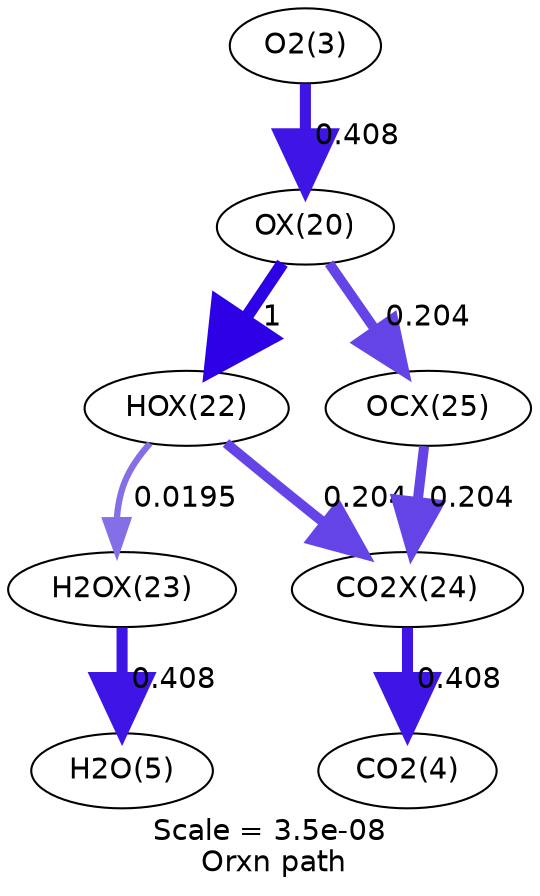digraph reaction_paths {
center=1;
s4 -> s22[fontname="Helvetica", style="setlinewidth(5.32)", arrowsize=2.66, color="0.7, 0.908, 0.9"
, label=" 0.408"];
s22 -> s24[fontname="Helvetica", style="setlinewidth(6)", arrowsize=3, color="0.7, 1.5, 0.9"
, label=" 1"];
s22 -> s27[fontname="Helvetica", style="setlinewidth(4.8)", arrowsize=2.4, color="0.7, 0.704, 0.9"
, label=" 0.204"];
s24 -> s25[fontname="Helvetica", style="setlinewidth(3.03)", arrowsize=1.51, color="0.7, 0.52, 0.9"
, label=" 0.0195"];
s24 -> s26[fontname="Helvetica", style="setlinewidth(4.8)", arrowsize=2.4, color="0.7, 0.704, 0.9"
, label=" 0.204"];
s25 -> s6[fontname="Helvetica", style="setlinewidth(5.32)", arrowsize=2.66, color="0.7, 0.908, 0.9"
, label=" 0.408"];
s26 -> s5[fontname="Helvetica", style="setlinewidth(5.32)", arrowsize=2.66, color="0.7, 0.908, 0.9"
, label=" 0.408"];
s27 -> s26[fontname="Helvetica", style="setlinewidth(4.8)", arrowsize=2.4, color="0.7, 0.704, 0.9"
, label=" 0.204"];
s4 [ fontname="Helvetica", label="O2(3)"];
s5 [ fontname="Helvetica", label="CO2(4)"];
s6 [ fontname="Helvetica", label="H2O(5)"];
s22 [ fontname="Helvetica", label="OX(20)"];
s24 [ fontname="Helvetica", label="HOX(22)"];
s25 [ fontname="Helvetica", label="H2OX(23)"];
s26 [ fontname="Helvetica", label="CO2X(24)"];
s27 [ fontname="Helvetica", label="OCX(25)"];
 label = "Scale = 3.5e-08\l Orxn path";
 fontname = "Helvetica";
}
